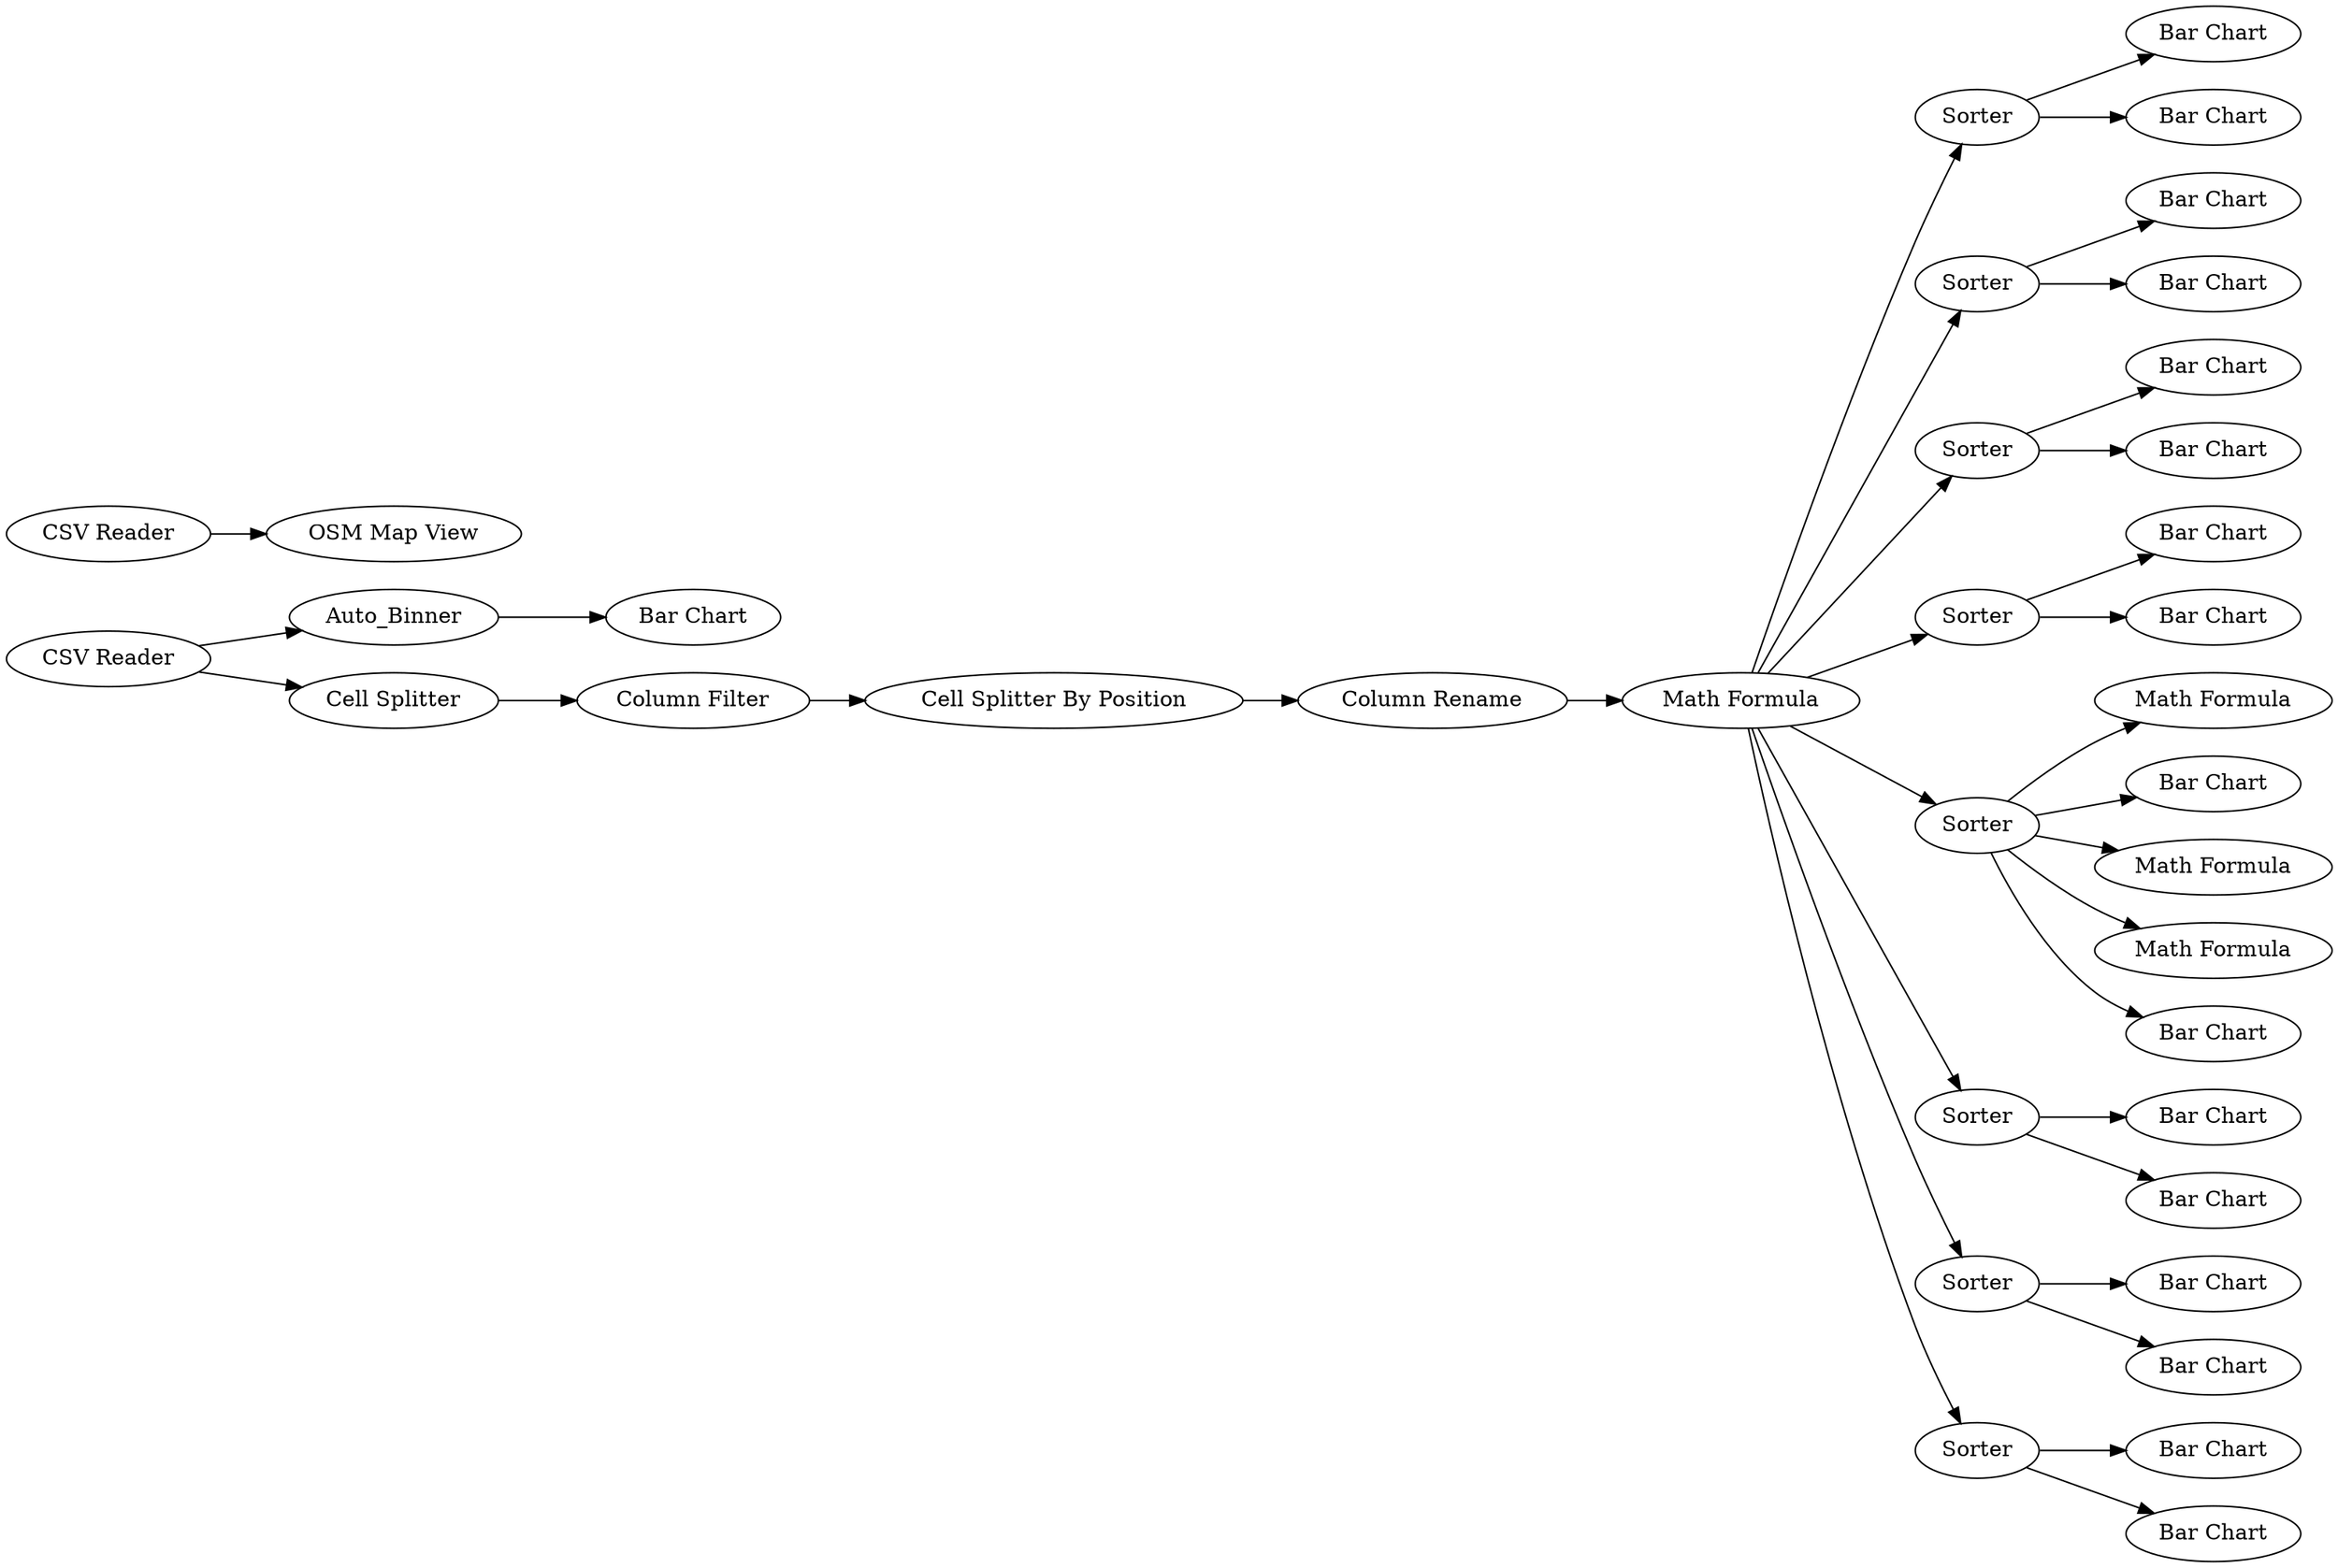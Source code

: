 digraph {
	42 -> 44
	42 -> 43
	21 -> 36
	39 -> 40
	39 -> 41
	30 -> 32
	12 -> 21
	24 -> 53
	24 -> 18
	47 -> 45
	21 -> 24
	30 -> 31
	2 -> 50
	11 -> 12
	26 -> 23
	24 -> 55
	10 -> 11
	26 -> 19
	56 -> 57
	21 -> 26
	33 -> 34
	21 -> 42
	24 -> 54
	33 -> 35
	21 -> 47
	36 -> 37
	24 -> 22
	21 -> 30
	50 -> 52
	21 -> 33
	36 -> 38
	2 -> 9
	21 -> 39
	47 -> 46
	9 -> 10
	57 [label="OSM Map View"]
	55 [label="Math Formula"]
	9 [label="Cell Splitter"]
	45 [label="Bar Chart"]
	52 [label="Bar Chart"]
	21 [label="Math Formula"]
	18 [label="Bar Chart"]
	26 [label=Sorter]
	32 [label="Bar Chart"]
	19 [label="Bar Chart"]
	24 [label=Sorter]
	41 [label="Bar Chart"]
	31 [label="Bar Chart"]
	56 [label="CSV Reader"]
	54 [label="Math Formula"]
	10 [label="Column Filter"]
	12 [label="Column Rename"]
	50 [label=Auto_Binner]
	42 [label=Sorter]
	22 [label="Bar Chart"]
	53 [label="Math Formula"]
	11 [label="Cell Splitter By Position"]
	23 [label="Bar Chart"]
	47 [label=Sorter]
	38 [label="Bar Chart"]
	43 [label="Bar Chart"]
	35 [label="Bar Chart"]
	44 [label="Bar Chart"]
	34 [label="Bar Chart"]
	36 [label=Sorter]
	46 [label="Bar Chart"]
	40 [label="Bar Chart"]
	39 [label=Sorter]
	33 [label=Sorter]
	30 [label=Sorter]
	2 [label="CSV Reader"]
	37 [label="Bar Chart"]
	rankdir=LR
}
